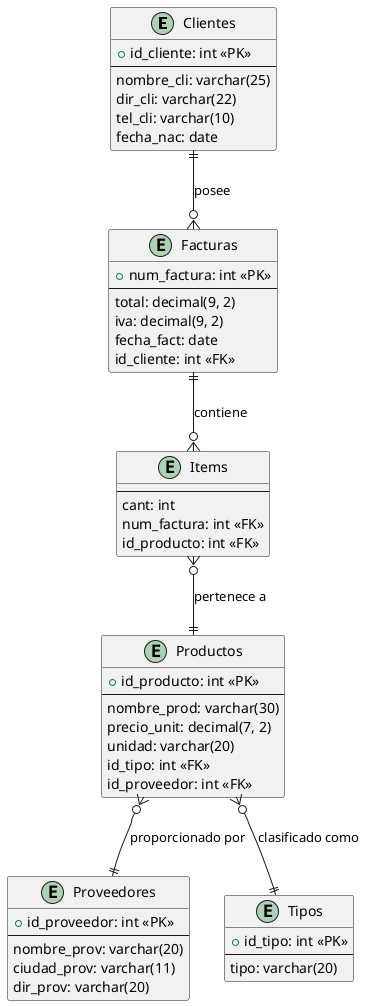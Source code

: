 @startuml

!define Table(name, desc) class name as "desc"

entity Clientes {
  + id_cliente: int <<PK>>
  --
  nombre_cli: varchar(25)
  dir_cli: varchar(22)
  tel_cli: varchar(10)
  fecha_nac: date
}

entity Facturas {
  + num_factura: int <<PK>>
  --
  total: decimal(9, 2)
  iva: decimal(9, 2)
  fecha_fact: date
  id_cliente: int <<FK>>
}

entity Items {
  --
  cant: int
  num_factura: int <<FK>>
  id_producto: int <<FK>>
}

entity Productos {
  + id_producto: int <<PK>>
  --
  nombre_prod: varchar(30)
  precio_unit: decimal(7, 2)
  unidad: varchar(20)
  id_tipo: int <<FK>>
  id_proveedor: int <<FK>>
}

entity Proveedores {
  + id_proveedor: int <<PK>>
  --
  nombre_prov: varchar(20)
  ciudad_prov: varchar(11)
  dir_prov: varchar(20)
}

entity Tipos {
  + id_tipo: int <<PK>>
  --
  tipo: varchar(20)
}

Clientes ||--o{ Facturas: "posee"
Facturas ||--o{ Items: "contiene"
Items }o--|| Productos: "pertenece a"
Productos }o--|| Proveedores: "proporcionado por"
Productos }o--|| Tipos: "clasificado como"

@enduml